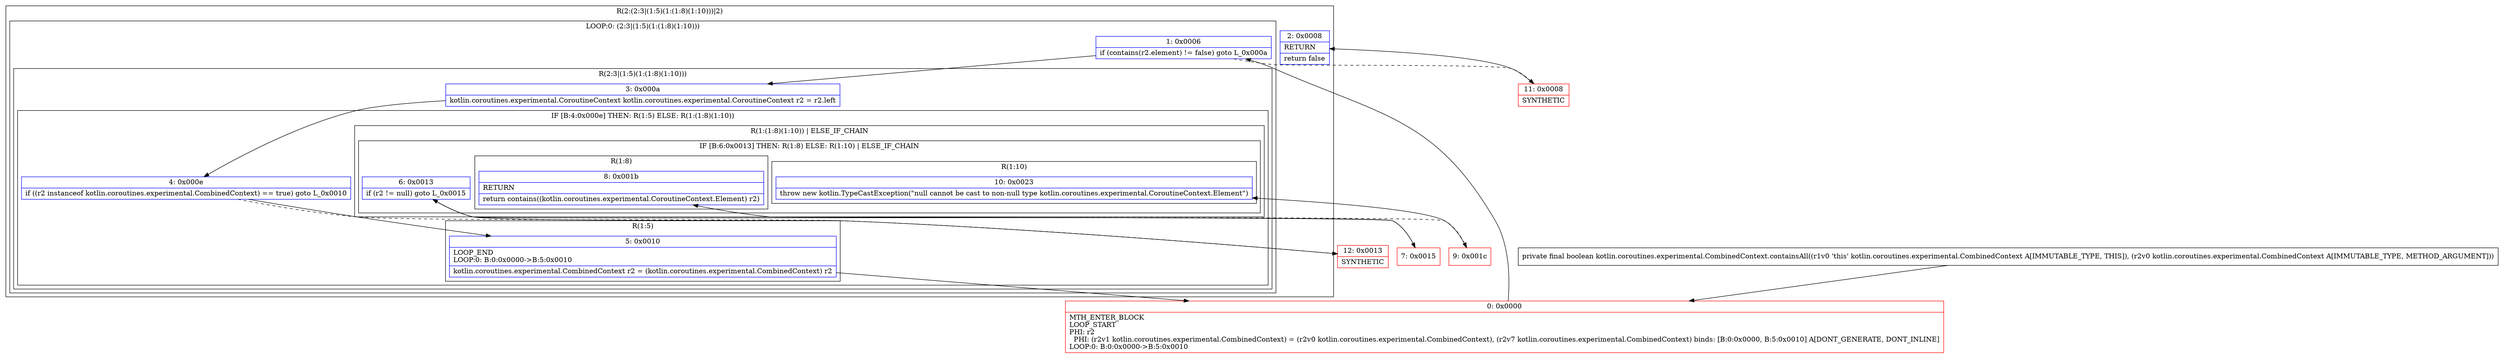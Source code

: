digraph "CFG forkotlin.coroutines.experimental.CombinedContext.containsAll(Lkotlin\/coroutines\/experimental\/CombinedContext;)Z" {
subgraph cluster_Region_1309680493 {
label = "R(2:(2:3|(1:5)(1:(1:8)(1:10)))|2)";
node [shape=record,color=blue];
subgraph cluster_LoopRegion_1610538356 {
label = "LOOP:0: (2:3|(1:5)(1:(1:8)(1:10)))";
node [shape=record,color=blue];
Node_1 [shape=record,label="{1\:\ 0x0006|if (contains(r2.element) != false) goto L_0x000a\l}"];
subgraph cluster_Region_1617901296 {
label = "R(2:3|(1:5)(1:(1:8)(1:10)))";
node [shape=record,color=blue];
Node_3 [shape=record,label="{3\:\ 0x000a|kotlin.coroutines.experimental.CoroutineContext kotlin.coroutines.experimental.CoroutineContext r2 = r2.left\l}"];
subgraph cluster_IfRegion_2073799352 {
label = "IF [B:4:0x000e] THEN: R(1:5) ELSE: R(1:(1:8)(1:10))";
node [shape=record,color=blue];
Node_4 [shape=record,label="{4\:\ 0x000e|if ((r2 instanceof kotlin.coroutines.experimental.CombinedContext) == true) goto L_0x0010\l}"];
subgraph cluster_Region_1747845327 {
label = "R(1:5)";
node [shape=record,color=blue];
Node_5 [shape=record,label="{5\:\ 0x0010|LOOP_END\lLOOP:0: B:0:0x0000\-\>B:5:0x0010\l|kotlin.coroutines.experimental.CombinedContext r2 = (kotlin.coroutines.experimental.CombinedContext) r2\l}"];
}
subgraph cluster_Region_1059629416 {
label = "R(1:(1:8)(1:10)) | ELSE_IF_CHAIN\l";
node [shape=record,color=blue];
subgraph cluster_IfRegion_284477988 {
label = "IF [B:6:0x0013] THEN: R(1:8) ELSE: R(1:10) | ELSE_IF_CHAIN\l";
node [shape=record,color=blue];
Node_6 [shape=record,label="{6\:\ 0x0013|if (r2 != null) goto L_0x0015\l}"];
subgraph cluster_Region_154515068 {
label = "R(1:8)";
node [shape=record,color=blue];
Node_8 [shape=record,label="{8\:\ 0x001b|RETURN\l|return contains((kotlin.coroutines.experimental.CoroutineContext.Element) r2)\l}"];
}
subgraph cluster_Region_644489206 {
label = "R(1:10)";
node [shape=record,color=blue];
Node_10 [shape=record,label="{10\:\ 0x0023|throw new kotlin.TypeCastException(\"null cannot be cast to non\-null type kotlin.coroutines.experimental.CoroutineContext.Element\")\l}"];
}
}
}
}
}
}
Node_2 [shape=record,label="{2\:\ 0x0008|RETURN\l|return false\l}"];
}
Node_0 [shape=record,color=red,label="{0\:\ 0x0000|MTH_ENTER_BLOCK\lLOOP_START\lPHI: r2 \l  PHI: (r2v1 kotlin.coroutines.experimental.CombinedContext) = (r2v0 kotlin.coroutines.experimental.CombinedContext), (r2v7 kotlin.coroutines.experimental.CombinedContext) binds: [B:0:0x0000, B:5:0x0010] A[DONT_GENERATE, DONT_INLINE]\lLOOP:0: B:0:0x0000\-\>B:5:0x0010\l}"];
Node_7 [shape=record,color=red,label="{7\:\ 0x0015}"];
Node_9 [shape=record,color=red,label="{9\:\ 0x001c}"];
Node_11 [shape=record,color=red,label="{11\:\ 0x0008|SYNTHETIC\l}"];
Node_12 [shape=record,color=red,label="{12\:\ 0x0013|SYNTHETIC\l}"];
MethodNode[shape=record,label="{private final boolean kotlin.coroutines.experimental.CombinedContext.containsAll((r1v0 'this' kotlin.coroutines.experimental.CombinedContext A[IMMUTABLE_TYPE, THIS]), (r2v0 kotlin.coroutines.experimental.CombinedContext A[IMMUTABLE_TYPE, METHOD_ARGUMENT])) }"];
MethodNode -> Node_0;
Node_1 -> Node_3;
Node_1 -> Node_11[style=dashed];
Node_3 -> Node_4;
Node_4 -> Node_5;
Node_4 -> Node_12[style=dashed];
Node_5 -> Node_0;
Node_6 -> Node_7;
Node_6 -> Node_9[style=dashed];
Node_0 -> Node_1;
Node_7 -> Node_8;
Node_9 -> Node_10;
Node_11 -> Node_2;
Node_12 -> Node_6;
}


